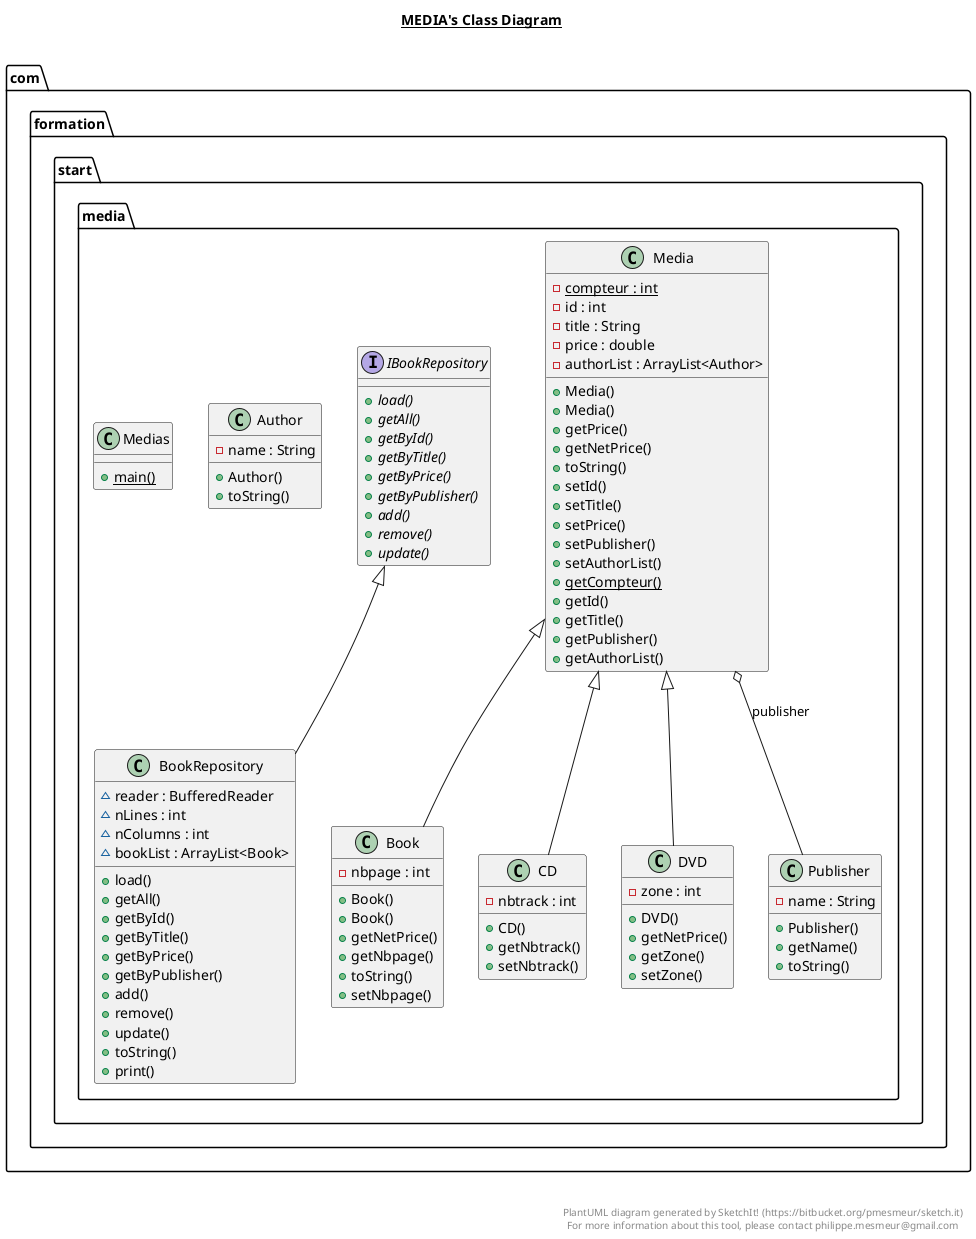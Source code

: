 @startuml

title __MEDIA's Class Diagram__\n

  package com.formation.start {
    package com.formation.start.media {
      class Author {
          - name : String
          + Author()
          + toString()
      }
    }
  }
  

  package com.formation.start {
    package com.formation.start.media {
      class Book {
          - nbpage : int
          + Book()
          + Book()
          + getNetPrice()
          + getNbpage()
          + toString()
          + setNbpage()
      }
    }
  }
  

  package com.formation.start {
    package com.formation.start.media {
      class BookRepository {
          ~ reader : BufferedReader
          ~ nLines : int
          ~ nColumns : int
          ~ bookList : ArrayList<Book>
          + load()
          + getAll()
          + getById()
          + getByTitle()
          + getByPrice()
          + getByPublisher()
          + add()
          + remove()
          + update()
          + toString()
          + print()
      }
    }
  }
  

  package com.formation.start {
    package com.formation.start.media {
      class CD {
          - nbtrack : int
          + CD()
          + getNbtrack()
          + setNbtrack()
      }
    }
  }
  

  package com.formation.start {
    package com.formation.start.media {
      class DVD {
          - zone : int
          + DVD()
          + getNetPrice()
          + getZone()
          + setZone()
      }
    }
  }
  

  package com.formation.start {
    package com.formation.start.media {
      interface IBookRepository {
          {abstract} + load()
          {abstract} + getAll()
          {abstract} + getById()
          {abstract} + getByTitle()
          {abstract} + getByPrice()
          {abstract} + getByPublisher()
          {abstract} + add()
          {abstract} + remove()
          {abstract} + update()
      }
    }
  }
  

  package com.formation.start {
    package com.formation.start.media {
      class Media {
          {static} - compteur : int
          - id : int
          - title : String
          - price : double
          - authorList : ArrayList<Author>
          + Media()
          + Media()
          + getPrice()
          + getNetPrice()
          + toString()
          + setId()
          + setTitle()
          + setPrice()
          + setPublisher()
          + setAuthorList()
          {static} + getCompteur()
          + getId()
          + getTitle()
          + getPublisher()
          + getAuthorList()
      }
    }
  }
  

  package com.formation.start {
    package com.formation.start.media {
      class Medias {
          {static} + main()
      }
    }
  }
  

  package com.formation.start {
    package com.formation.start.media {
      class Publisher {
          - name : String
          + Publisher()
          + getName()
          + toString()
      }
    }
  }
  

  Book -up-|> Media
  BookRepository -up-|> IBookRepository
  CD -up-|> Media
  DVD -up-|> Media
  Media o-- Publisher : publisher


right footer


PlantUML diagram generated by SketchIt! (https://bitbucket.org/pmesmeur/sketch.it)
For more information about this tool, please contact philippe.mesmeur@gmail.com
endfooter

@enduml
